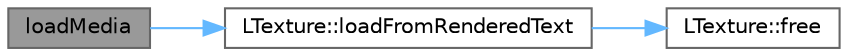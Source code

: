 digraph "loadMedia"
{
 // LATEX_PDF_SIZE
  bgcolor="transparent";
  edge [fontname=Helvetica,fontsize=10,labelfontname=Helvetica,labelfontsize=10];
  node [fontname=Helvetica,fontsize=10,shape=box,height=0.2,width=0.4];
  rankdir="LR";
  Node1 [id="Node000001",label="loadMedia",height=0.2,width=0.4,color="gray40", fillcolor="grey60", style="filled", fontcolor="black",tooltip=" "];
  Node1 -> Node2 [id="edge3_Node000001_Node000002",color="steelblue1",style="solid",tooltip=" "];
  Node2 [id="Node000002",label="LTexture::loadFromRenderedText",height=0.2,width=0.4,color="grey40", fillcolor="white", style="filled",URL="$class_l_texture.html#af0ea348d6f108c45372fc5ec5b9296bc",tooltip=" "];
  Node2 -> Node3 [id="edge4_Node000002_Node000003",color="steelblue1",style="solid",tooltip=" "];
  Node3 [id="Node000003",label="LTexture::free",height=0.2,width=0.4,color="grey40", fillcolor="white", style="filled",URL="$class_l_texture.html#abef558f0b920270079925548a3976a06",tooltip=" "];
}
